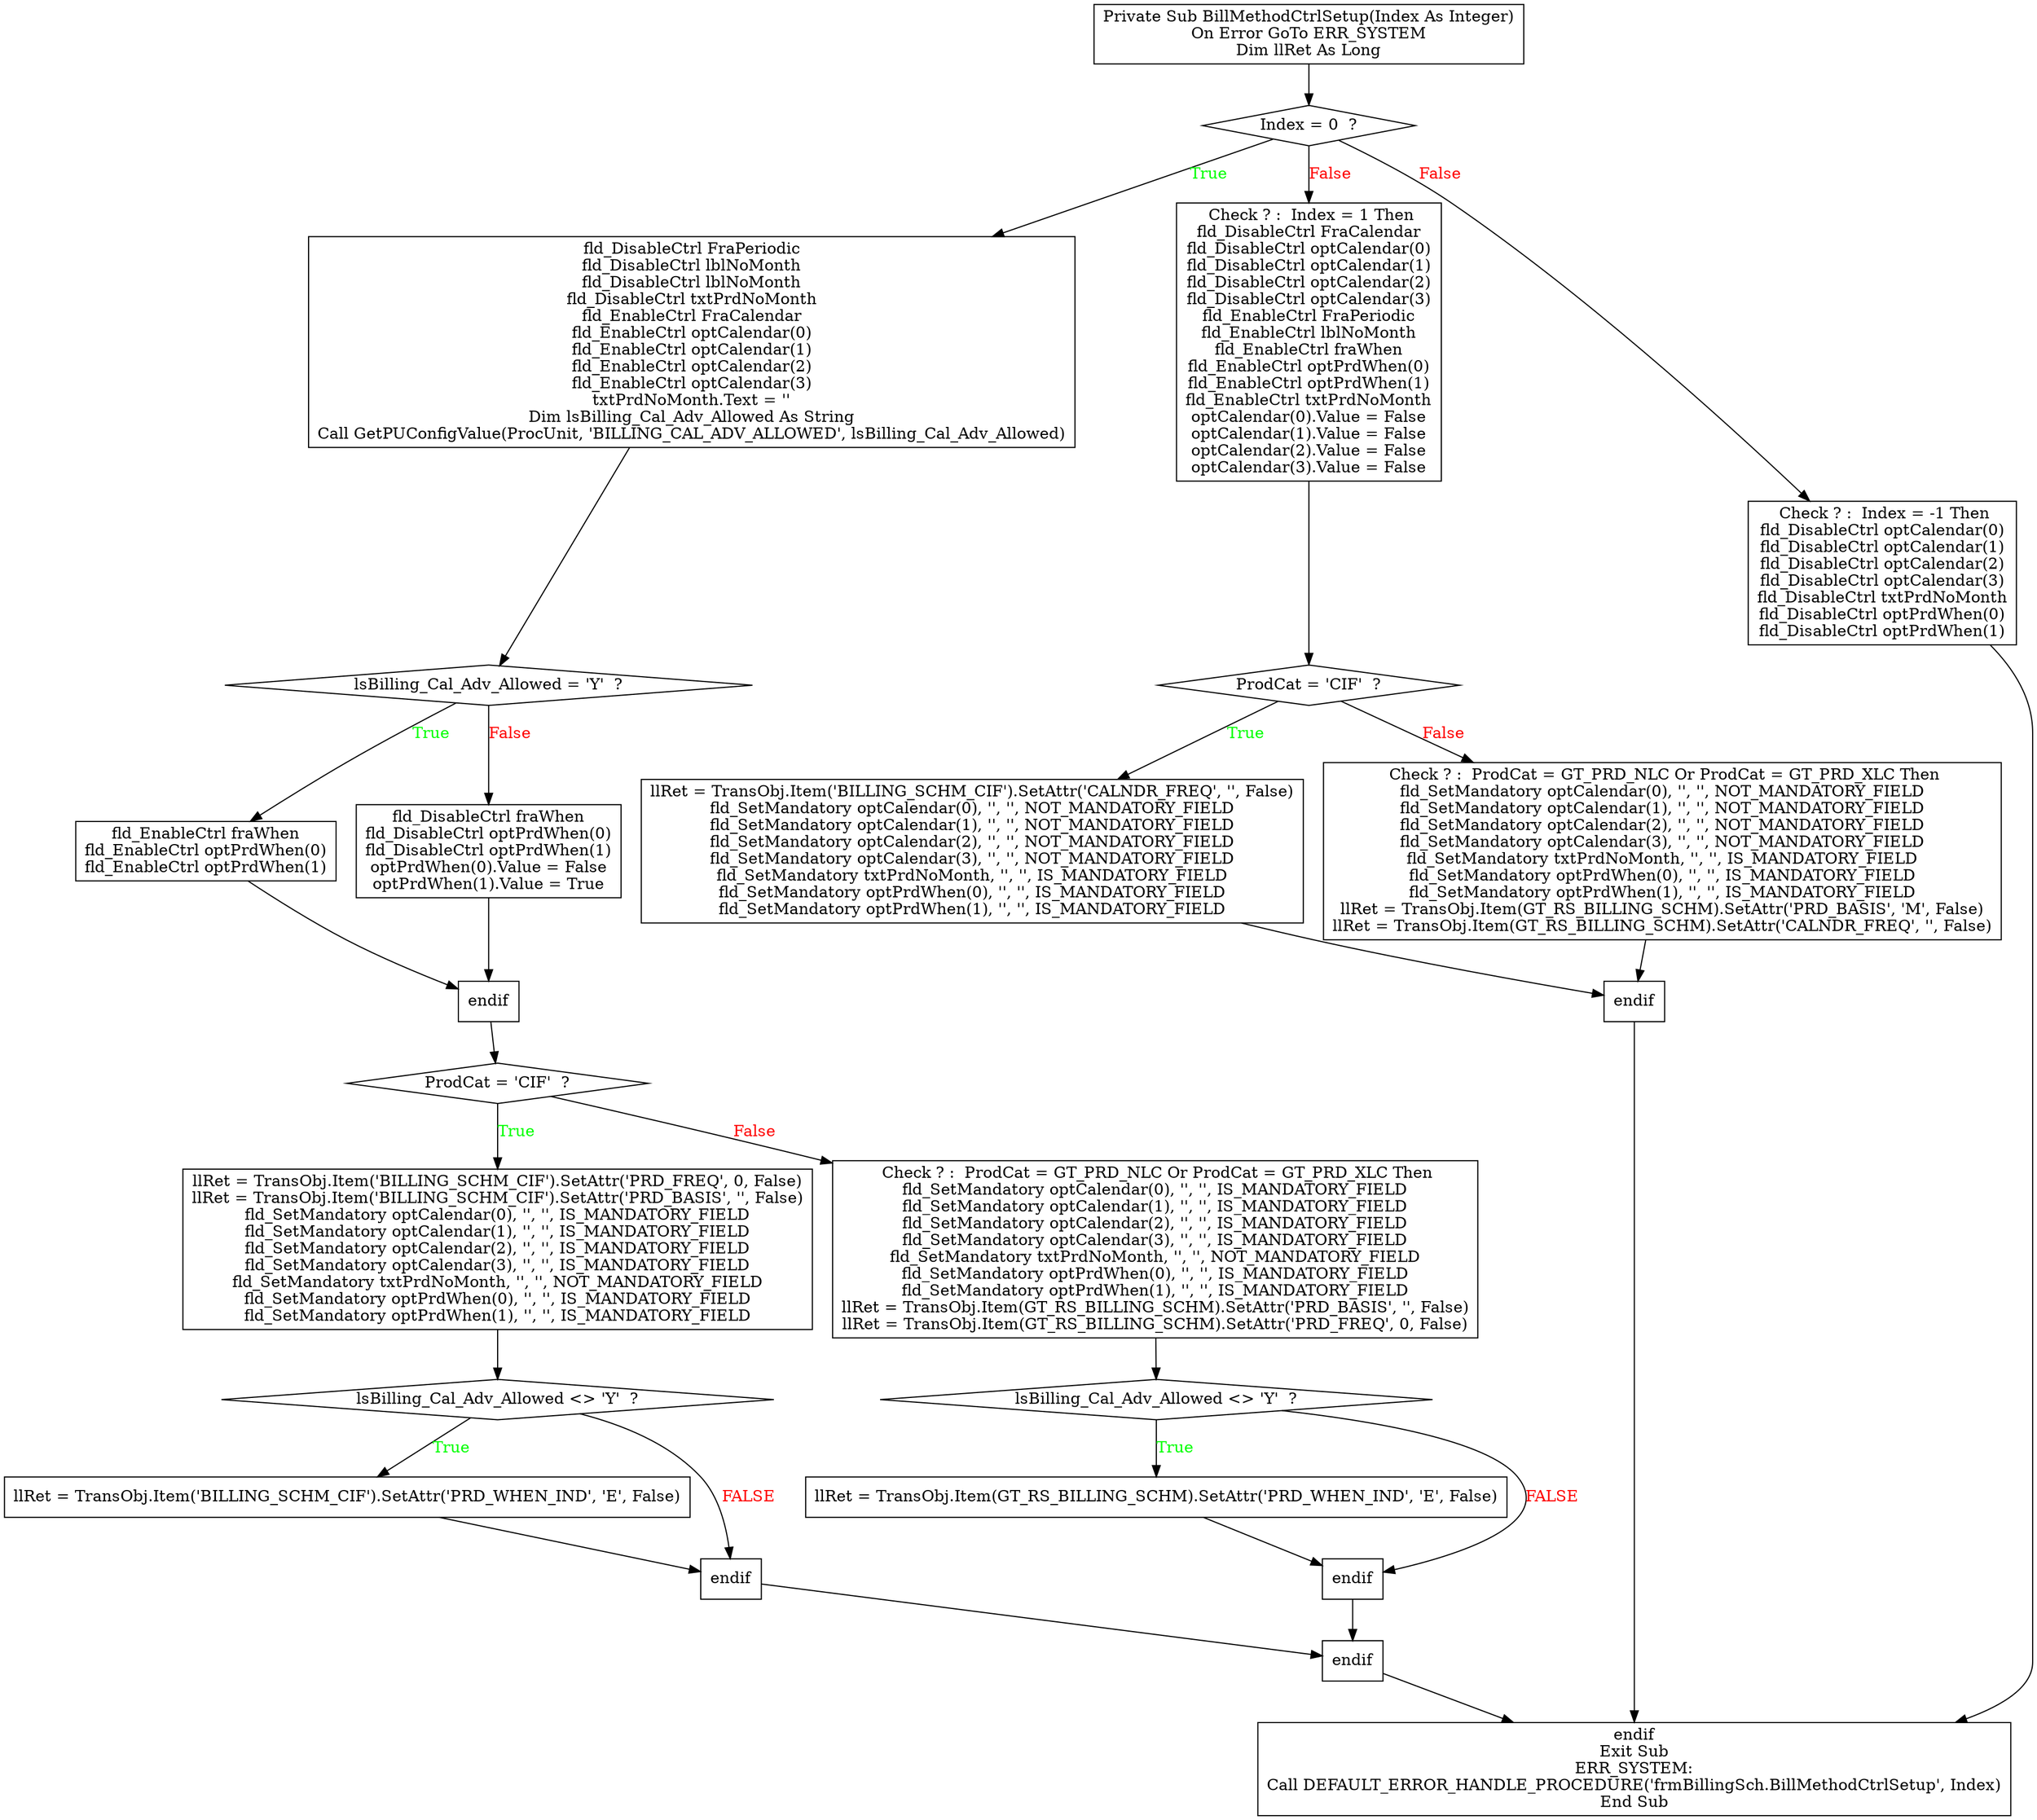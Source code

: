 digraph G{
Node_1 [ label ="Private Sub BillMethodCtrlSetup(Index As Integer)\nOn Error GoTo ERR_SYSTEM\nDim llRet As Long",shape="box"];
Node_2 [ label ="Index = 0  ?",shape="diamond"];
Node_3 [ label ="fld_DisableCtrl FraPeriodic\nfld_DisableCtrl lblNoMonth\nfld_DisableCtrl lblNoMonth\nfld_DisableCtrl txtPrdNoMonth\nfld_EnableCtrl FraCalendar\nfld_EnableCtrl optCalendar(0)\nfld_EnableCtrl optCalendar(1)\nfld_EnableCtrl optCalendar(2)\nfld_EnableCtrl optCalendar(3)\ntxtPrdNoMonth.Text = ''\nDim lsBilling_Cal_Adv_Allowed As String\nCall GetPUConfigValue(ProcUnit, 'BILLING_CAL_ADV_ALLOWED', lsBilling_Cal_Adv_Allowed)",shape="box"];
Node_4 [ label ="lsBilling_Cal_Adv_Allowed = 'Y'  ?",shape="diamond"];
Node_5 [ label ="fld_EnableCtrl fraWhen\nfld_EnableCtrl optPrdWhen(0)\nfld_EnableCtrl optPrdWhen(1)",shape="box"];
Node_6 [ label ="fld_DisableCtrl fraWhen\nfld_DisableCtrl optPrdWhen(0)\nfld_DisableCtrl optPrdWhen(1)\noptPrdWhen(0).Value = False\noptPrdWhen(1).Value = True",shape="box"];
Node_7 [ label ="endif",shape="box"];
Node_8 [ label ="ProdCat = 'CIF'  ?",shape="diamond"];
Node_9 [ label ="llRet = TransObj.Item('BILLING_SCHM_CIF').SetAttr('PRD_FREQ', 0, False)\nllRet = TransObj.Item('BILLING_SCHM_CIF').SetAttr('PRD_BASIS', '', False)\nfld_SetMandatory optCalendar(0), '', '', IS_MANDATORY_FIELD\nfld_SetMandatory optCalendar(1), '', '', IS_MANDATORY_FIELD\nfld_SetMandatory optCalendar(2), '', '', IS_MANDATORY_FIELD\nfld_SetMandatory optCalendar(3), '', '', IS_MANDATORY_FIELD\nfld_SetMandatory txtPrdNoMonth, '', '', NOT_MANDATORY_FIELD\nfld_SetMandatory optPrdWhen(0), '', '', IS_MANDATORY_FIELD\nfld_SetMandatory optPrdWhen(1), '', '', IS_MANDATORY_FIELD",shape="box"];
Node_10 [ label ="lsBilling_Cal_Adv_Allowed <> 'Y'  ?",shape="diamond"];
Node_11 [ label ="llRet = TransObj.Item('BILLING_SCHM_CIF').SetAttr('PRD_WHEN_IND', 'E', False)",shape="box"];
Node_12 [ label ="endif",shape="box"];
Node_13 [ label =" Check ? :  ProdCat = GT_PRD_NLC Or ProdCat = GT_PRD_XLC Then\nfld_SetMandatory optCalendar(0), '', '', IS_MANDATORY_FIELD\nfld_SetMandatory optCalendar(1), '', '', IS_MANDATORY_FIELD\nfld_SetMandatory optCalendar(2), '', '', IS_MANDATORY_FIELD\nfld_SetMandatory optCalendar(3), '', '', IS_MANDATORY_FIELD\nfld_SetMandatory txtPrdNoMonth, '', '', NOT_MANDATORY_FIELD\nfld_SetMandatory optPrdWhen(0), '', '', IS_MANDATORY_FIELD\nfld_SetMandatory optPrdWhen(1), '', '', IS_MANDATORY_FIELD\nllRet = TransObj.Item(GT_RS_BILLING_SCHM).SetAttr('PRD_BASIS', '', False)\nllRet = TransObj.Item(GT_RS_BILLING_SCHM).SetAttr('PRD_FREQ', 0, False)",shape="box"];
Node_14 [ label ="lsBilling_Cal_Adv_Allowed <> 'Y'  ?",shape="diamond"];
Node_15 [ label ="llRet = TransObj.Item(GT_RS_BILLING_SCHM).SetAttr('PRD_WHEN_IND', 'E', False)",shape="box"];
Node_16 [ label ="endif",shape="box"];
Node_17 [ label ="endif",shape="box"];
Node_18 [ label =" Check ? :  Index = 1 Then\nfld_DisableCtrl FraCalendar\nfld_DisableCtrl optCalendar(0)\nfld_DisableCtrl optCalendar(1)\nfld_DisableCtrl optCalendar(2)\nfld_DisableCtrl optCalendar(3)\nfld_EnableCtrl FraPeriodic\nfld_EnableCtrl lblNoMonth\nfld_EnableCtrl fraWhen\nfld_EnableCtrl optPrdWhen(0)\nfld_EnableCtrl optPrdWhen(1)\nfld_EnableCtrl txtPrdNoMonth\noptCalendar(0).Value = False\noptCalendar(1).Value = False\noptCalendar(2).Value = False\noptCalendar(3).Value = False",shape="box"];
Node_19 [ label ="ProdCat = 'CIF'  ?",shape="diamond"];
Node_20 [ label ="llRet = TransObj.Item('BILLING_SCHM_CIF').SetAttr('CALNDR_FREQ', '', False)\nfld_SetMandatory optCalendar(0), '', '', NOT_MANDATORY_FIELD\nfld_SetMandatory optCalendar(1), '', '', NOT_MANDATORY_FIELD\nfld_SetMandatory optCalendar(2), '', '', NOT_MANDATORY_FIELD\nfld_SetMandatory optCalendar(3), '', '', NOT_MANDATORY_FIELD\nfld_SetMandatory txtPrdNoMonth, '', '', IS_MANDATORY_FIELD\nfld_SetMandatory optPrdWhen(0), '', '', IS_MANDATORY_FIELD\nfld_SetMandatory optPrdWhen(1), '', '', IS_MANDATORY_FIELD",shape="box"];
Node_21 [ label =" Check ? :  ProdCat = GT_PRD_NLC Or ProdCat = GT_PRD_XLC Then\nfld_SetMandatory optCalendar(0), '', '', NOT_MANDATORY_FIELD\nfld_SetMandatory optCalendar(1), '', '', NOT_MANDATORY_FIELD\nfld_SetMandatory optCalendar(2), '', '', NOT_MANDATORY_FIELD\nfld_SetMandatory optCalendar(3), '', '', NOT_MANDATORY_FIELD\nfld_SetMandatory txtPrdNoMonth, '', '', IS_MANDATORY_FIELD\nfld_SetMandatory optPrdWhen(0), '', '', IS_MANDATORY_FIELD\nfld_SetMandatory optPrdWhen(1), '', '', IS_MANDATORY_FIELD\nllRet = TransObj.Item(GT_RS_BILLING_SCHM).SetAttr('PRD_BASIS', 'M', False)\nllRet = TransObj.Item(GT_RS_BILLING_SCHM).SetAttr('CALNDR_FREQ', '', False)",shape="box"];
Node_22 [ label ="endif",shape="box"];
Node_23 [ label =" Check ? :  Index = -1 Then\nfld_DisableCtrl optCalendar(0)\nfld_DisableCtrl optCalendar(1)\nfld_DisableCtrl optCalendar(2)\nfld_DisableCtrl optCalendar(3)\nfld_DisableCtrl txtPrdNoMonth\nfld_DisableCtrl optPrdWhen(0)\nfld_DisableCtrl optPrdWhen(1)",shape="box"];
Node_24 [ label ="endif\nExit Sub\nERR_SYSTEM:\nCall DEFAULT_ERROR_HANDLE_PROCEDURE('frmBillingSch.BillMethodCtrlSetup', Index)\nEnd Sub",shape="box"];
Node_2 -> Node_3 [label="True",fontcolor="GREEN"];
Node_1 -> Node_2;
Node_4 -> Node_5 [label="True",fontcolor="GREEN"];
Node_3 -> Node_4;
Node_4 -> Node_6 [label="False",fontcolor="RED"];
Node_5 -> Node_7;
Node_6 -> Node_7;
Node_8 -> Node_9 [label="True",fontcolor="GREEN"];
Node_7 -> Node_8;
Node_10 -> Node_11 [label="True",fontcolor="GREEN"];
Node_9 -> Node_10;
Node_10 -> Node_12 [label="FALSE",fontcolor="RED"];
Node_11 -> Node_12;
Node_8 -> Node_13 [label="False",fontcolor="RED"];
Node_14 -> Node_15 [label="True",fontcolor="GREEN"];
Node_13 -> Node_14;
Node_14 -> Node_16 [label="FALSE",fontcolor="RED"];
Node_15 -> Node_16;
Node_12 -> Node_17;
Node_16 -> Node_17;
Node_2 -> Node_18 [label="False",fontcolor="RED"];
Node_19 -> Node_20 [label="True",fontcolor="GREEN"];
Node_18 -> Node_19;
Node_19 -> Node_21 [label="False",fontcolor="RED"];
Node_20 -> Node_22;
Node_21 -> Node_22;
Node_2 -> Node_23 [label="False",fontcolor="RED"];
Node_17 -> Node_24;
Node_22 -> Node_24;
Node_23 -> Node_24;
}
